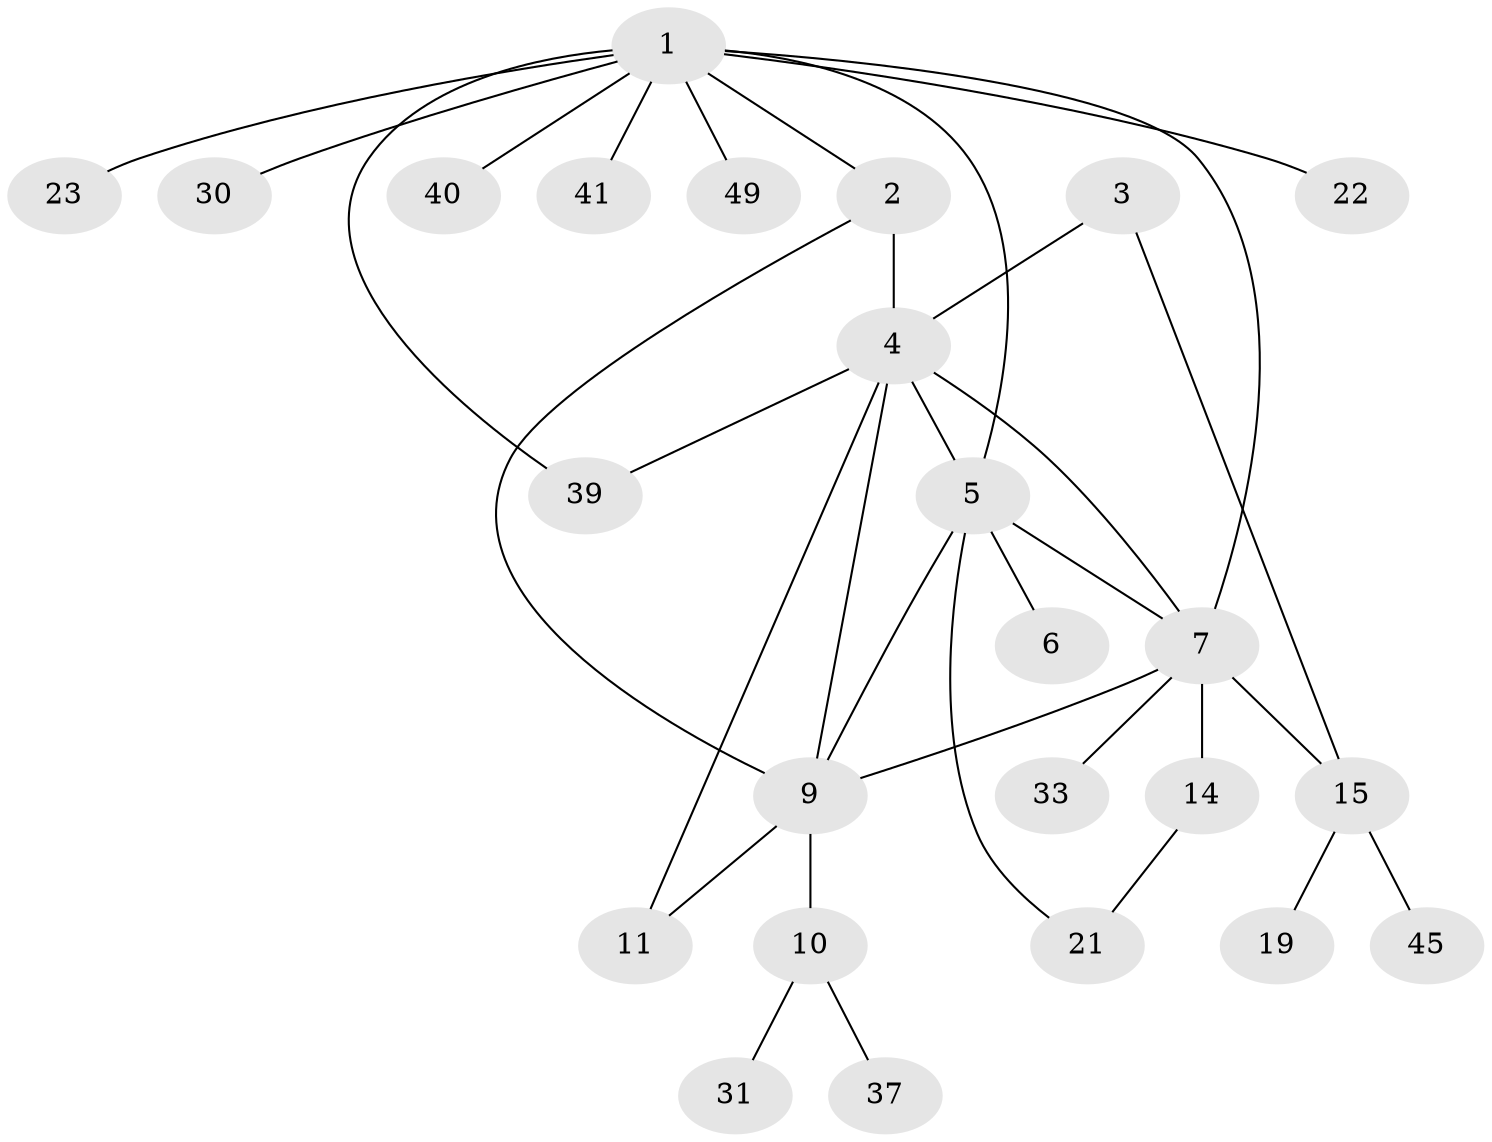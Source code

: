 // original degree distribution, {11: 0.02, 3: 0.1, 2: 0.26, 7: 0.06, 6: 0.02, 4: 0.06, 8: 0.02, 1: 0.46}
// Generated by graph-tools (version 1.1) at 2025/16/03/09/25 04:16:06]
// undirected, 25 vertices, 34 edges
graph export_dot {
graph [start="1"]
  node [color=gray90,style=filled];
  1 [super="+32"];
  2;
  3;
  4;
  5;
  6 [super="+25+35+20"];
  7 [super="+8+17+16+13"];
  9;
  10 [super="+12"];
  11;
  14 [super="+18+43"];
  15 [super="+24+50+44+26+28"];
  19;
  21;
  22;
  23 [super="+34"];
  30;
  31;
  33 [super="+48"];
  37;
  39 [super="+46"];
  40;
  41 [super="+42"];
  45;
  49;
  1 -- 2;
  1 -- 5;
  1 -- 7;
  1 -- 22;
  1 -- 23;
  1 -- 30;
  1 -- 39;
  1 -- 40;
  1 -- 41;
  1 -- 49;
  2 -- 4;
  2 -- 9;
  3 -- 4;
  3 -- 15;
  4 -- 5;
  4 -- 7;
  4 -- 9;
  4 -- 11;
  4 -- 39;
  5 -- 6;
  5 -- 9;
  5 -- 21;
  5 -- 7;
  7 -- 14 [weight=2];
  7 -- 9 [weight=2];
  7 -- 15;
  7 -- 33;
  9 -- 10;
  9 -- 11;
  10 -- 31;
  10 -- 37;
  14 -- 21;
  15 -- 19;
  15 -- 45;
}

